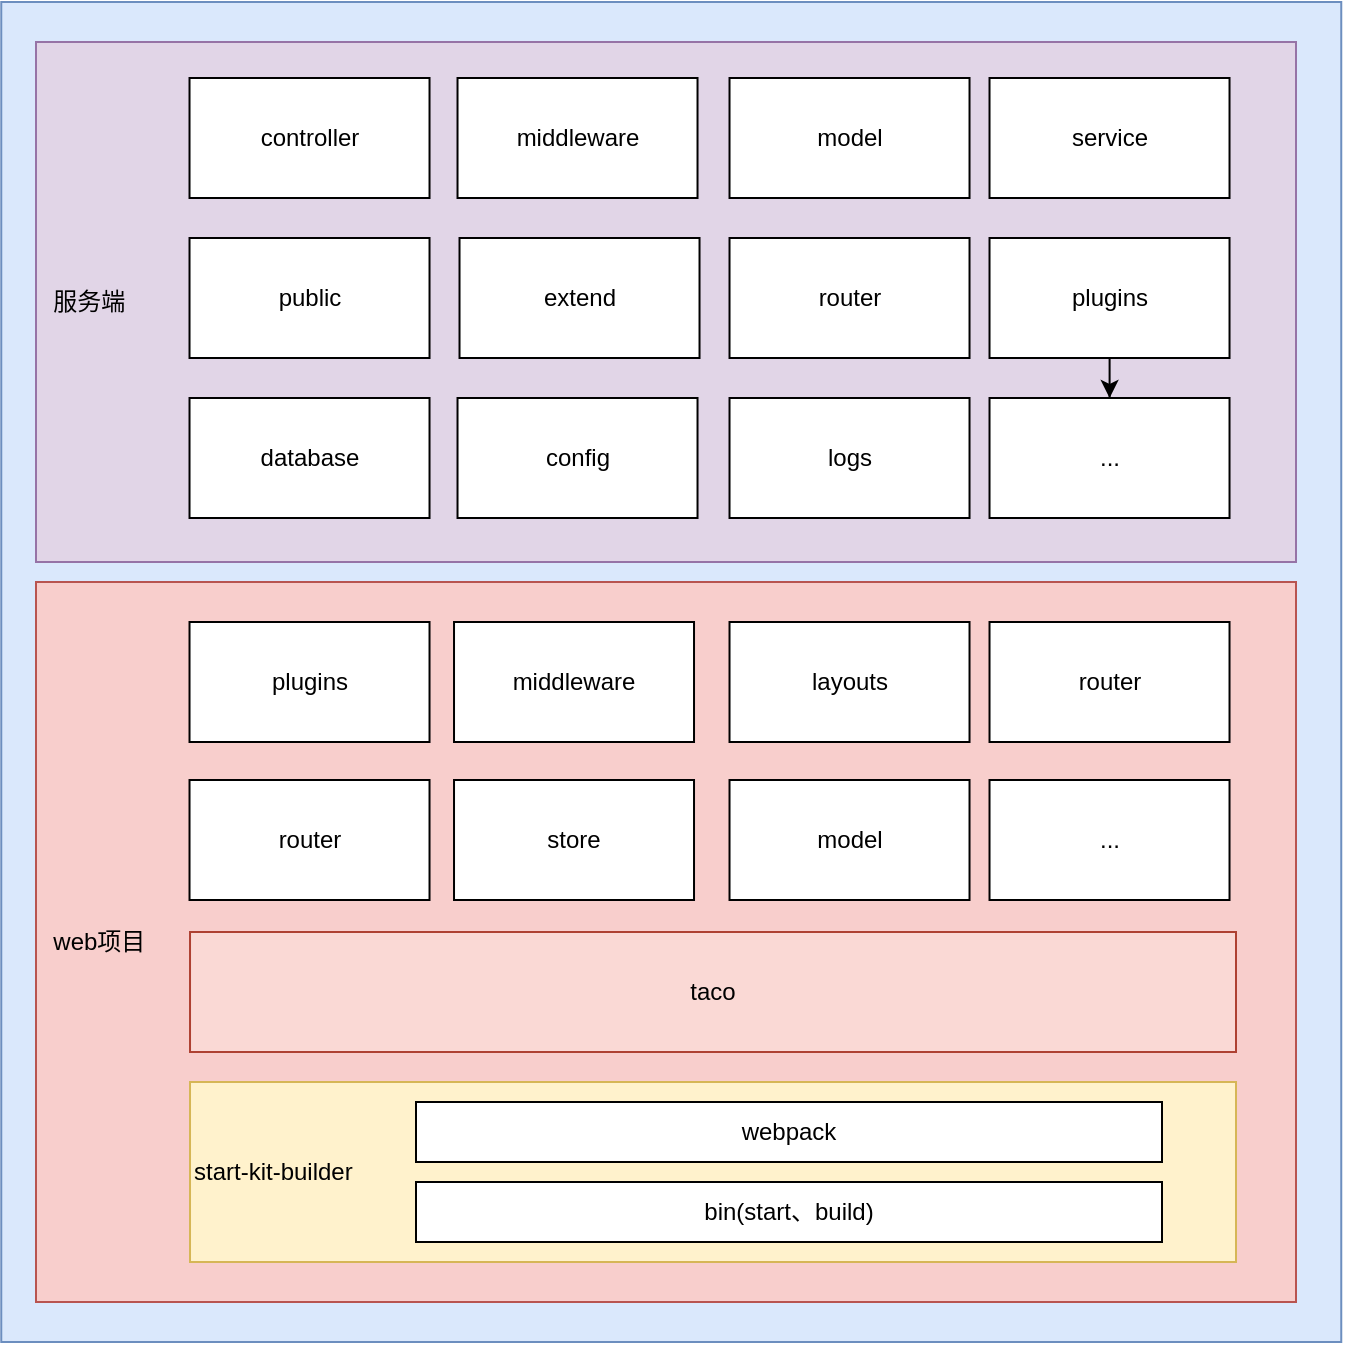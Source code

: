 <mxfile version="14.4.8" type="github">
  <diagram id="3iMdIdEW8-pAiPxjmxJ1" name="Page-1">
    <mxGraphModel dx="1426" dy="825" grid="1" gridSize="10" guides="1" tooltips="1" connect="1" arrows="1" fold="1" page="1" pageScale="1" pageWidth="827" pageHeight="1169" math="0" shadow="0">
      <root>
        <mxCell id="0" />
        <mxCell id="1" parent="0" />
        <mxCell id="zWoZ9l3IoQLcpWMWvW46-1" value="" style="whiteSpace=wrap;html=1;aspect=fixed;fillColor=#dae8fc;strokeColor=#6c8ebf;" parent="1" vertex="1">
          <mxGeometry x="92.63" y="60" width="670" height="670" as="geometry" />
        </mxCell>
        <mxCell id="zWoZ9l3IoQLcpWMWvW46-2" value="&amp;nbsp; 服务端" style="rounded=0;whiteSpace=wrap;html=1;fillColor=#e1d5e7;strokeColor=#9673a6;align=left;" parent="1" vertex="1">
          <mxGeometry x="110" y="80" width="630" height="260" as="geometry" />
        </mxCell>
        <mxCell id="zWoZ9l3IoQLcpWMWvW46-8" value="middleware" style="rounded=0;whiteSpace=wrap;html=1;" parent="1" vertex="1">
          <mxGeometry x="320.76" y="98" width="120" height="60" as="geometry" />
        </mxCell>
        <mxCell id="zWoZ9l3IoQLcpWMWvW46-9" value="controller" style="rounded=0;whiteSpace=wrap;html=1;" parent="1" vertex="1">
          <mxGeometry x="186.76" y="98" width="120" height="60" as="geometry" />
        </mxCell>
        <mxCell id="zWoZ9l3IoQLcpWMWvW46-10" value="model" style="rounded=0;whiteSpace=wrap;html=1;" parent="1" vertex="1">
          <mxGeometry x="456.76" y="98" width="120" height="60" as="geometry" />
        </mxCell>
        <mxCell id="zWoZ9l3IoQLcpWMWvW46-11" value="public" style="rounded=0;whiteSpace=wrap;html=1;fontStyle=0" parent="1" vertex="1">
          <mxGeometry x="186.76" y="178" width="120" height="60" as="geometry" />
        </mxCell>
        <mxCell id="zWoZ9l3IoQLcpWMWvW46-12" value="extend" style="rounded=0;whiteSpace=wrap;html=1;fontStyle=0" parent="1" vertex="1">
          <mxGeometry x="321.76" y="178" width="120" height="60" as="geometry" />
        </mxCell>
        <mxCell id="zWoZ9l3IoQLcpWMWvW46-14" value="router" style="rounded=0;whiteSpace=wrap;html=1;fontStyle=0" parent="1" vertex="1">
          <mxGeometry x="456.76" y="178" width="120" height="60" as="geometry" />
        </mxCell>
        <mxCell id="zWoZ9l3IoQLcpWMWvW46-17" value="database" style="rounded=0;whiteSpace=wrap;html=1;" parent="1" vertex="1">
          <mxGeometry x="186.76" y="258" width="120" height="60" as="geometry" />
        </mxCell>
        <mxCell id="zWoZ9l3IoQLcpWMWvW46-18" value="config" style="rounded=0;whiteSpace=wrap;html=1;" parent="1" vertex="1">
          <mxGeometry x="320.76" y="258" width="120" height="60" as="geometry" />
        </mxCell>
        <mxCell id="zWoZ9l3IoQLcpWMWvW46-19" value="logs" style="rounded=0;whiteSpace=wrap;html=1;" parent="1" vertex="1">
          <mxGeometry x="456.76" y="258" width="120" height="60" as="geometry" />
        </mxCell>
        <mxCell id="zWoZ9l3IoQLcpWMWvW46-20" value="service" style="rounded=0;whiteSpace=wrap;html=1;" parent="1" vertex="1">
          <mxGeometry x="586.76" y="98" width="120" height="60" as="geometry" />
        </mxCell>
        <mxCell id="zWoZ9l3IoQLcpWMWvW46-23" value="" style="edgeStyle=orthogonalEdgeStyle;rounded=0;orthogonalLoop=1;jettySize=auto;html=1;" parent="1" source="zWoZ9l3IoQLcpWMWvW46-21" target="zWoZ9l3IoQLcpWMWvW46-22" edge="1">
          <mxGeometry relative="1" as="geometry" />
        </mxCell>
        <mxCell id="zWoZ9l3IoQLcpWMWvW46-21" value="&lt;span style=&quot;font-weight: normal&quot;&gt;plugins&lt;/span&gt;" style="rounded=0;whiteSpace=wrap;html=1;fontStyle=1" parent="1" vertex="1">
          <mxGeometry x="586.76" y="178" width="120" height="60" as="geometry" />
        </mxCell>
        <mxCell id="zWoZ9l3IoQLcpWMWvW46-22" value="..." style="rounded=0;whiteSpace=wrap;html=1;" parent="1" vertex="1">
          <mxGeometry x="586.76" y="258" width="120" height="60" as="geometry" />
        </mxCell>
        <mxCell id="zWoZ9l3IoQLcpWMWvW46-24" style="edgeStyle=orthogonalEdgeStyle;rounded=0;orthogonalLoop=1;jettySize=auto;html=1;exitX=0.5;exitY=1;exitDx=0;exitDy=0;" parent="1" source="zWoZ9l3IoQLcpWMWvW46-1" target="zWoZ9l3IoQLcpWMWvW46-1" edge="1">
          <mxGeometry relative="1" as="geometry" />
        </mxCell>
        <mxCell id="zWoZ9l3IoQLcpWMWvW46-25" value="&amp;nbsp; web项目" style="rounded=0;whiteSpace=wrap;html=1;fillColor=#f8cecc;strokeColor=#b85450;align=left;" parent="1" vertex="1">
          <mxGeometry x="110" y="350" width="630" height="360" as="geometry" />
        </mxCell>
        <mxCell id="zWoZ9l3IoQLcpWMWvW46-40" value="plugins" style="rounded=0;whiteSpace=wrap;html=1;align=center;shadow=0;sketch=0;glass=0;imageAspect=1;movable=1;rotatable=1;autosize=0;expand=1;editable=1;imageWidth=24;imageHeight=24;" parent="1" vertex="1">
          <mxGeometry x="186.76" y="370" width="120" height="60" as="geometry" />
        </mxCell>
        <mxCell id="zWoZ9l3IoQLcpWMWvW46-41" value="middleware" style="rounded=0;whiteSpace=wrap;html=1;align=center;shadow=0;sketch=0;glass=0;imageAspect=1;movable=1;rotatable=1;autosize=0;expand=1;editable=1;imageWidth=24;imageHeight=24;" parent="1" vertex="1">
          <mxGeometry x="319.01" y="370" width="120" height="60" as="geometry" />
        </mxCell>
        <mxCell id="zWoZ9l3IoQLcpWMWvW46-42" value="layouts" style="rounded=0;whiteSpace=wrap;html=1;align=center;shadow=0;sketch=0;glass=0;imageAspect=1;movable=1;rotatable=1;autosize=0;expand=1;editable=1;imageWidth=24;imageHeight=24;" parent="1" vertex="1">
          <mxGeometry x="456.76" y="370" width="120" height="60" as="geometry" />
        </mxCell>
        <mxCell id="zWoZ9l3IoQLcpWMWvW46-43" value="router" style="rounded=0;whiteSpace=wrap;html=1;align=center;shadow=0;sketch=0;glass=0;imageAspect=1;movable=1;rotatable=1;autosize=0;expand=1;editable=1;imageWidth=24;imageHeight=24;" parent="1" vertex="1">
          <mxGeometry x="586.76" y="370" width="120" height="60" as="geometry" />
        </mxCell>
        <mxCell id="zWoZ9l3IoQLcpWMWvW46-45" value="router" style="rounded=0;whiteSpace=wrap;html=1;align=center;shadow=0;sketch=0;glass=0;imageAspect=1;movable=1;rotatable=1;autosize=0;expand=1;editable=1;imageWidth=24;imageHeight=24;" parent="1" vertex="1">
          <mxGeometry x="186.76" y="449" width="120" height="60" as="geometry" />
        </mxCell>
        <mxCell id="zWoZ9l3IoQLcpWMWvW46-46" value="store" style="rounded=0;whiteSpace=wrap;html=1;align=center;shadow=0;sketch=0;glass=0;imageAspect=1;movable=1;rotatable=1;autosize=0;expand=1;editable=1;imageWidth=24;imageHeight=24;" parent="1" vertex="1">
          <mxGeometry x="319.01" y="449" width="120" height="60" as="geometry" />
        </mxCell>
        <mxCell id="zWoZ9l3IoQLcpWMWvW46-47" value="model" style="rounded=0;whiteSpace=wrap;html=1;align=center;shadow=0;sketch=0;glass=0;imageAspect=1;movable=1;rotatable=1;autosize=0;expand=1;editable=1;imageWidth=24;imageHeight=24;" parent="1" vertex="1">
          <mxGeometry x="456.76" y="449" width="120" height="60" as="geometry" />
        </mxCell>
        <mxCell id="zWoZ9l3IoQLcpWMWvW46-48" value="..." style="rounded=0;whiteSpace=wrap;html=1;align=center;shadow=0;sketch=0;glass=0;imageAspect=1;movable=1;rotatable=1;autosize=0;expand=1;editable=1;imageWidth=24;imageHeight=24;" parent="1" vertex="1">
          <mxGeometry x="586.76" y="449" width="120" height="60" as="geometry" />
        </mxCell>
        <mxCell id="zWoZ9l3IoQLcpWMWvW46-49" value="taco" style="rounded=0;whiteSpace=wrap;html=1;shadow=0;glass=0;sketch=0;fillColor=#fad9d5;strokeColor=#ae4132;" parent="1" vertex="1">
          <mxGeometry x="187.01" y="525" width="522.99" height="60" as="geometry" />
        </mxCell>
        <mxCell id="zWoZ9l3IoQLcpWMWvW46-50" value="start-kit-builder" style="rounded=0;whiteSpace=wrap;html=1;shadow=0;glass=0;sketch=0;align=left;fillColor=#fff2cc;strokeColor=#d6b656;" parent="1" vertex="1">
          <mxGeometry x="187.01" y="600" width="522.99" height="90" as="geometry" />
        </mxCell>
        <mxCell id="zWoZ9l3IoQLcpWMWvW46-51" value="webpack" style="rounded=0;whiteSpace=wrap;html=1;shadow=0;glass=0;sketch=0;" parent="1" vertex="1">
          <mxGeometry x="300" y="610" width="373" height="30" as="geometry" />
        </mxCell>
        <mxCell id="zWoZ9l3IoQLcpWMWvW46-52" value="bin(start、build)" style="rounded=0;whiteSpace=wrap;html=1;shadow=0;glass=0;sketch=0;" parent="1" vertex="1">
          <mxGeometry x="300" y="650" width="373" height="30" as="geometry" />
        </mxCell>
      </root>
    </mxGraphModel>
  </diagram>
</mxfile>
